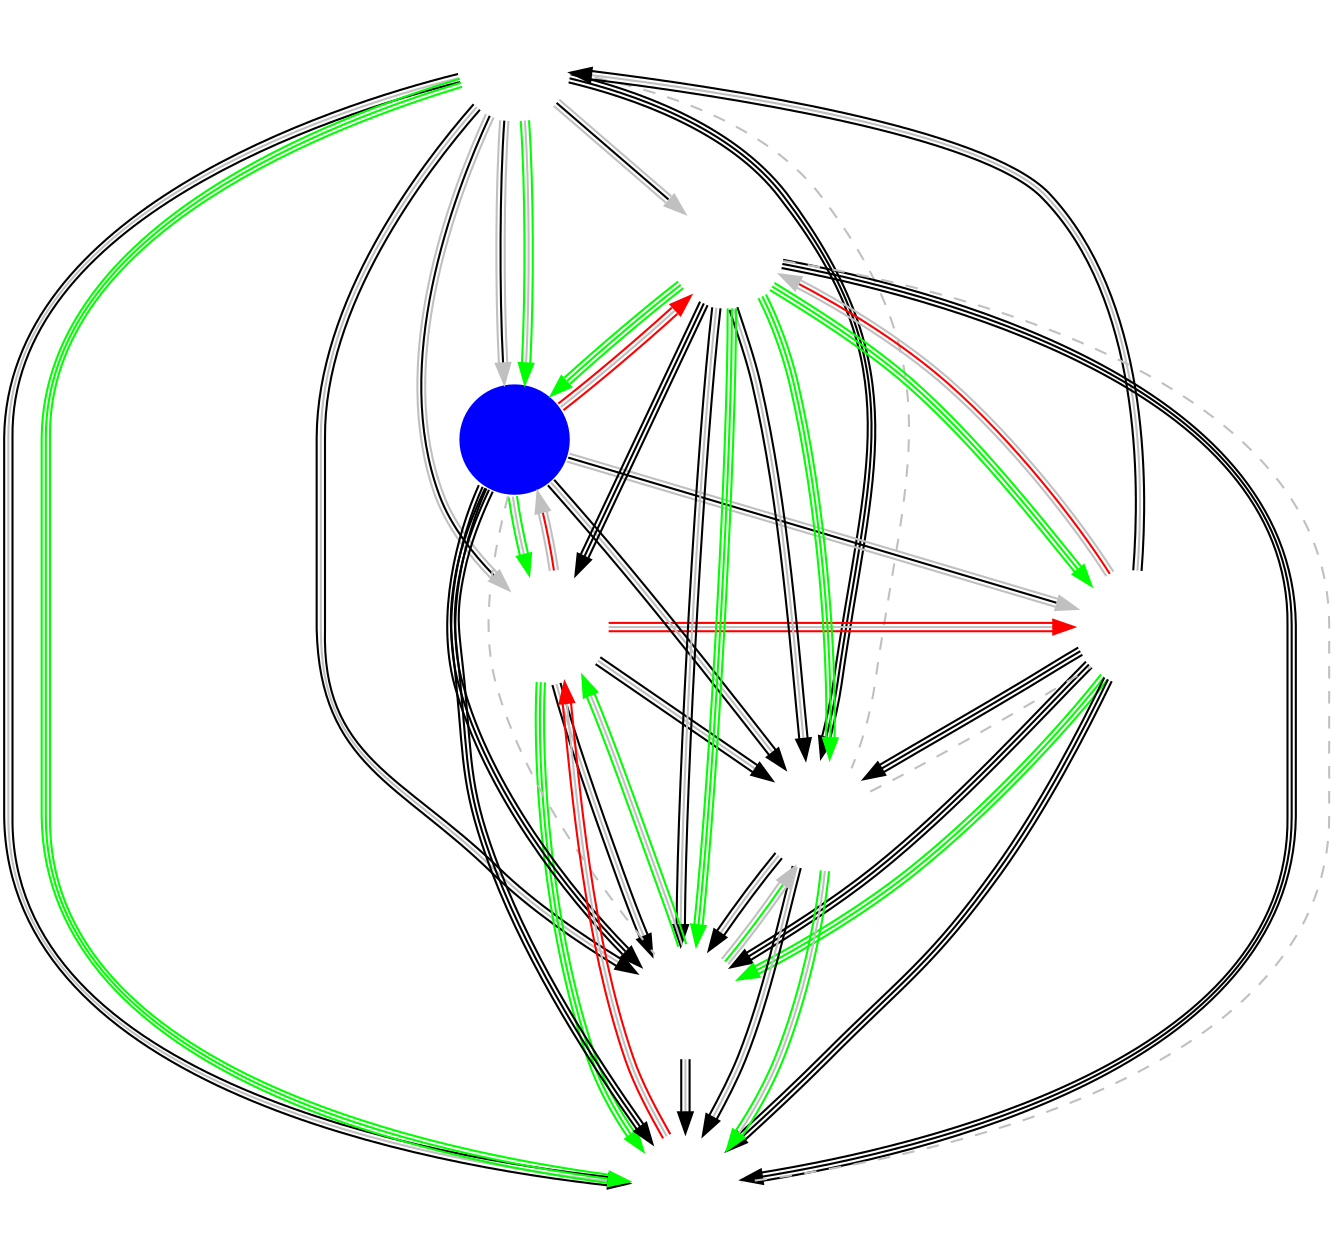 digraph NA {
	node [shape=circle fixedsize=true width=.75 label="" color="white"];
	imagepath="logos/";
	GFE	[ image="gale-force-esports.png" ];
	SSG	[ image="space-station-gaming.png" ];
	TS	[ image="tempo-storm.png" style=filled fillcolor=blue ];
	TF	[ image="team-freedom.png" ];
	R2E	[ image="roll20.png" ];
	SSS	[ image="superstars.png" ];
	LF	[ image="lag-force.png" ];
	EID	[ image="even-in-death.png" ];

	/* Phase 1 Aggregates */
//	GFE	->	SSG	[ color="lightgray:lightgray" ]
//	GFE	->	TS	[ color="lightgray" ]
//	GFE	->	TF	[ color="lightgray:lightgray" ]
//	R2E	->	GFE	[ color="lightgray" ]
//	GFE	->	SSS	[ color="lightgray:lightgray:lightgray" ]
//	GFE	->	LF	[ color="lightgray:lightgray:lightgray" ]
//	TS	->	SSG	[ color="lightgray:lightgray:lightgray" ]
//	TF	->	SSG	[ color="lightgray" ]
//	R2E	->	SSG	[ color="lightgray:lightgray" ]
//	SSS	->	SSG	[ color="lightgray:lightgray" ]
//	SSG	->	LF	[ color="lightgray" ]
//	TS	->	TF	[ color="lightgray:lightgray" constraint="false" ]
//	TS	->	R2E	[ color="lightgray" ]
//	TS	->	SSS	[ color="lightgray:lightgray" ]
//	TS	->	LF	[ color="lightgray" ]
//	R2E	->	TF	[ color="lightgray:lightgray:lightgray" ]
//	TF	->	SSS	[ color="lightgray" ]
//	TF	->	LF	[ color="lightgray:lightgray:lightgray" ]
//	R2E	->	SSS	[ color="lightgray:lightgray:lightgray" ]
//	R2E	->	LF	[ color="lightgray:lightgray:lightgray" ]
//	SSS	->	LF	[ color="lightgray:lightgray" ]

	/* Phase 2 Group stage 1 - Round 1 */
	SSG	->	SSS	[ color="black:gray:black" ]
	TF	->	EID	[ color="black:black:black" ]
	SSG	->	TF	[ /*color="black:gray:black"*/ color="red:gray:red" constraint="false" ]
	GFE	->	LF	[ color="black:gray:black" ]
	GFE	->	R2E	[ color="gray:black:gray" ]
	TS	->	EID	[ color="black:black:black" ]

	/* Phase 2 Group stage 1 - Round 2 */
	GFE	->	TS	[ color="gray:black:gray" ]
	R2E	->	LF	[ color="black:gray:black" ]
	SSS	->	EID	[ color="black:gray:black" ]
	TF	->	LF	[ color="black:black:black" ]
	SSG	->	TS	[ /*color="gray:black:gray"*/ color="gray:red:gray" constraint="false" ]
	R2E	->	SSS	[ color="black:gray:black" ]

	/* Phase 2 Group stage 1 - Round 3 */
	GFE	->	SSG	[ color="gray:black:gray" ]
	TF	->	SSS	[ color="black:black:black" ]
	TS	->	LF	[ color="black:black:black" ]
	R2E	->	EID	[ color="black:black:black" ]
	TF	->	GFE	[ color="black:gray:black" ]
	TS	->	SSS	[ color="black:gray:black" ]

	/* Phase 2 Group stage 1 - Round 4 */
	SSG	->	LF	[ color="black:gray:black" ]
	TF	->	R2E	[ /*color="gray:black:gray"*/ color="gray:red:gray" constraint="false" ]
	TS	->	R2E	[ /*color="black:gray:black"*/ color="red:gray:red" constraint="false" ]
	GFE	->	EID	[ color="black:gray:black" ]
	EID	->	SSG	[ /*color="black:gray:black"*/ color="red:gray:red" constraint="false" ]
	SSS	->	LF	[ color="black:gray:black" ]

	/* Phase 2 Group stage 1 - Round 5 */
	R2E	->	SSG	[ color="black:black:black" ]
	GFE	->	SSS	[ color="black:black:black" ]
	LF	->	EID	[ color="black:gray:black" ]
	TS	->	TF	[ color="gray:black:gray" ]

	/* Phase 2 Group stage 2 - Round 1 */
	LF	->	SSG	[ color="green:gray:green" ]
	R2E	->	TF	[ color="green:green:green" ]
	R2E	->	TS	[ color="green:green:green" ]
	GFE	->	EID	[ color="green:green:green" ]
	SSG	->	EID	[ color="green:green:green" ]
	LF	->	SSS	[ color="gray:green:gray" ]	

	/* Phase 2 Group stage 2 - Round 2 */
	GFE	->	TS	[ color="green:gray:green" ]
	R2E	->	LF	[ color="green:green:green" ]
	SSS	->	EID	[ color="green:gray:green" ]
	TF	->	LF	[ color="green:green:green" ]
	TS	->	SSG	[ color="green:gray:green" ]
	R2E	->	SSS	[ color="green:green:green" ]

	edge [ color="gray" dir="none" constraint="false" style="dashed"]

	/* Phase 2 Group stage 2 - Round 3 */
	GFE	->	SSS
	SSS	->	TF
	TS	->	LF
	R2E	->	EID

}

